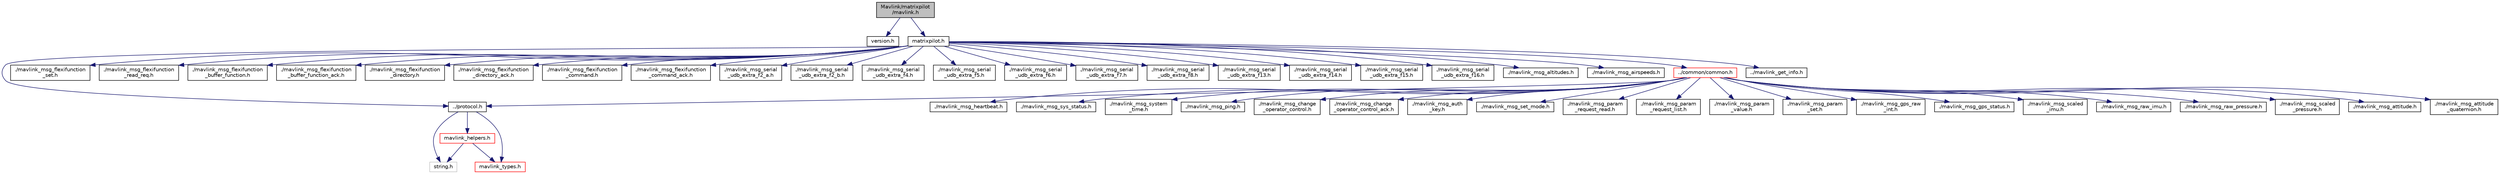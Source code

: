 digraph "Mavlink/matrixpilot/mavlink.h"
{
  edge [fontname="Helvetica",fontsize="10",labelfontname="Helvetica",labelfontsize="10"];
  node [fontname="Helvetica",fontsize="10",shape=record];
  Node0 [label="Mavlink/matrixpilot\l/mavlink.h",height=0.2,width=0.4,color="black", fillcolor="grey75", style="filled", fontcolor="black"];
  Node0 -> Node1 [color="midnightblue",fontsize="10",style="solid",fontname="Helvetica"];
  Node1 [label="version.h",height=0.2,width=0.4,color="black", fillcolor="white", style="filled",URL="$matrixpilot_2version_8h.html",tooltip="MAVLink comm protocol built from matrixpilot.xml. "];
  Node0 -> Node2 [color="midnightblue",fontsize="10",style="solid",fontname="Helvetica"];
  Node2 [label="matrixpilot.h",height=0.2,width=0.4,color="black", fillcolor="white", style="filled",URL="$matrixpilot_8h.html",tooltip="MAVLink comm protocol generated from matrixpilot.xml. "];
  Node2 -> Node3 [color="midnightblue",fontsize="10",style="solid",fontname="Helvetica"];
  Node3 [label="../protocol.h",height=0.2,width=0.4,color="black", fillcolor="white", style="filled",URL="$protocol_8h_source.html"];
  Node3 -> Node4 [color="midnightblue",fontsize="10",style="solid",fontname="Helvetica"];
  Node4 [label="string.h",height=0.2,width=0.4,color="grey75", fillcolor="white", style="filled"];
  Node3 -> Node5 [color="midnightblue",fontsize="10",style="solid",fontname="Helvetica"];
  Node5 [label="mavlink_types.h",height=0.2,width=0.4,color="red", fillcolor="white", style="filled",URL="$mavlink__types_8h_source.html"];
  Node3 -> Node7 [color="midnightblue",fontsize="10",style="solid",fontname="Helvetica"];
  Node7 [label="mavlink_helpers.h",height=0.2,width=0.4,color="red", fillcolor="white", style="filled",URL="$mavlink__helpers_8h_source.html"];
  Node7 -> Node4 [color="midnightblue",fontsize="10",style="solid",fontname="Helvetica"];
  Node7 -> Node5 [color="midnightblue",fontsize="10",style="solid",fontname="Helvetica"];
  Node2 -> Node13 [color="midnightblue",fontsize="10",style="solid",fontname="Helvetica"];
  Node13 [label="./mavlink_msg_flexifunction\l_set.h",height=0.2,width=0.4,color="black", fillcolor="white", style="filled",URL="$mavlink__msg__flexifunction__set_8h_source.html"];
  Node2 -> Node14 [color="midnightblue",fontsize="10",style="solid",fontname="Helvetica"];
  Node14 [label="./mavlink_msg_flexifunction\l_read_req.h",height=0.2,width=0.4,color="black", fillcolor="white", style="filled",URL="$mavlink__msg__flexifunction__read__req_8h_source.html"];
  Node2 -> Node15 [color="midnightblue",fontsize="10",style="solid",fontname="Helvetica"];
  Node15 [label="./mavlink_msg_flexifunction\l_buffer_function.h",height=0.2,width=0.4,color="black", fillcolor="white", style="filled",URL="$mavlink__msg__flexifunction__buffer__function_8h_source.html"];
  Node2 -> Node16 [color="midnightblue",fontsize="10",style="solid",fontname="Helvetica"];
  Node16 [label="./mavlink_msg_flexifunction\l_buffer_function_ack.h",height=0.2,width=0.4,color="black", fillcolor="white", style="filled",URL="$mavlink__msg__flexifunction__buffer__function__ack_8h_source.html"];
  Node2 -> Node17 [color="midnightblue",fontsize="10",style="solid",fontname="Helvetica"];
  Node17 [label="./mavlink_msg_flexifunction\l_directory.h",height=0.2,width=0.4,color="black", fillcolor="white", style="filled",URL="$mavlink__msg__flexifunction__directory_8h_source.html"];
  Node2 -> Node18 [color="midnightblue",fontsize="10",style="solid",fontname="Helvetica"];
  Node18 [label="./mavlink_msg_flexifunction\l_directory_ack.h",height=0.2,width=0.4,color="black", fillcolor="white", style="filled",URL="$mavlink__msg__flexifunction__directory__ack_8h_source.html"];
  Node2 -> Node19 [color="midnightblue",fontsize="10",style="solid",fontname="Helvetica"];
  Node19 [label="./mavlink_msg_flexifunction\l_command.h",height=0.2,width=0.4,color="black", fillcolor="white", style="filled",URL="$mavlink__msg__flexifunction__command_8h_source.html"];
  Node2 -> Node20 [color="midnightblue",fontsize="10",style="solid",fontname="Helvetica"];
  Node20 [label="./mavlink_msg_flexifunction\l_command_ack.h",height=0.2,width=0.4,color="black", fillcolor="white", style="filled",URL="$mavlink__msg__flexifunction__command__ack_8h_source.html"];
  Node2 -> Node21 [color="midnightblue",fontsize="10",style="solid",fontname="Helvetica"];
  Node21 [label="./mavlink_msg_serial\l_udb_extra_f2_a.h",height=0.2,width=0.4,color="black", fillcolor="white", style="filled",URL="$mavlink__msg__serial__udb__extra__f2__a_8h_source.html"];
  Node2 -> Node22 [color="midnightblue",fontsize="10",style="solid",fontname="Helvetica"];
  Node22 [label="./mavlink_msg_serial\l_udb_extra_f2_b.h",height=0.2,width=0.4,color="black", fillcolor="white", style="filled",URL="$mavlink__msg__serial__udb__extra__f2__b_8h_source.html"];
  Node2 -> Node23 [color="midnightblue",fontsize="10",style="solid",fontname="Helvetica"];
  Node23 [label="./mavlink_msg_serial\l_udb_extra_f4.h",height=0.2,width=0.4,color="black", fillcolor="white", style="filled",URL="$mavlink__msg__serial__udb__extra__f4_8h_source.html"];
  Node2 -> Node24 [color="midnightblue",fontsize="10",style="solid",fontname="Helvetica"];
  Node24 [label="./mavlink_msg_serial\l_udb_extra_f5.h",height=0.2,width=0.4,color="black", fillcolor="white", style="filled",URL="$mavlink__msg__serial__udb__extra__f5_8h_source.html"];
  Node2 -> Node25 [color="midnightblue",fontsize="10",style="solid",fontname="Helvetica"];
  Node25 [label="./mavlink_msg_serial\l_udb_extra_f6.h",height=0.2,width=0.4,color="black", fillcolor="white", style="filled",URL="$mavlink__msg__serial__udb__extra__f6_8h_source.html"];
  Node2 -> Node26 [color="midnightblue",fontsize="10",style="solid",fontname="Helvetica"];
  Node26 [label="./mavlink_msg_serial\l_udb_extra_f7.h",height=0.2,width=0.4,color="black", fillcolor="white", style="filled",URL="$mavlink__msg__serial__udb__extra__f7_8h_source.html"];
  Node2 -> Node27 [color="midnightblue",fontsize="10",style="solid",fontname="Helvetica"];
  Node27 [label="./mavlink_msg_serial\l_udb_extra_f8.h",height=0.2,width=0.4,color="black", fillcolor="white", style="filled",URL="$mavlink__msg__serial__udb__extra__f8_8h_source.html"];
  Node2 -> Node28 [color="midnightblue",fontsize="10",style="solid",fontname="Helvetica"];
  Node28 [label="./mavlink_msg_serial\l_udb_extra_f13.h",height=0.2,width=0.4,color="black", fillcolor="white", style="filled",URL="$mavlink__msg__serial__udb__extra__f13_8h_source.html"];
  Node2 -> Node29 [color="midnightblue",fontsize="10",style="solid",fontname="Helvetica"];
  Node29 [label="./mavlink_msg_serial\l_udb_extra_f14.h",height=0.2,width=0.4,color="black", fillcolor="white", style="filled",URL="$mavlink__msg__serial__udb__extra__f14_8h_source.html"];
  Node2 -> Node30 [color="midnightblue",fontsize="10",style="solid",fontname="Helvetica"];
  Node30 [label="./mavlink_msg_serial\l_udb_extra_f15.h",height=0.2,width=0.4,color="black", fillcolor="white", style="filled",URL="$mavlink__msg__serial__udb__extra__f15_8h_source.html"];
  Node2 -> Node31 [color="midnightblue",fontsize="10",style="solid",fontname="Helvetica"];
  Node31 [label="./mavlink_msg_serial\l_udb_extra_f16.h",height=0.2,width=0.4,color="black", fillcolor="white", style="filled",URL="$mavlink__msg__serial__udb__extra__f16_8h_source.html"];
  Node2 -> Node32 [color="midnightblue",fontsize="10",style="solid",fontname="Helvetica"];
  Node32 [label="./mavlink_msg_altitudes.h",height=0.2,width=0.4,color="black", fillcolor="white", style="filled",URL="$mavlink__msg__altitudes_8h_source.html"];
  Node2 -> Node33 [color="midnightblue",fontsize="10",style="solid",fontname="Helvetica"];
  Node33 [label="./mavlink_msg_airspeeds.h",height=0.2,width=0.4,color="black", fillcolor="white", style="filled",URL="$mavlink__msg__airspeeds_8h_source.html"];
  Node2 -> Node34 [color="midnightblue",fontsize="10",style="solid",fontname="Helvetica"];
  Node34 [label="../common/common.h",height=0.2,width=0.4,color="red", fillcolor="white", style="filled",URL="$common_8h.html",tooltip="MAVLink comm protocol generated from common.xml. "];
  Node34 -> Node3 [color="midnightblue",fontsize="10",style="solid",fontname="Helvetica"];
  Node34 -> Node35 [color="midnightblue",fontsize="10",style="solid",fontname="Helvetica"];
  Node35 [label="./mavlink_msg_heartbeat.h",height=0.2,width=0.4,color="black", fillcolor="white", style="filled",URL="$common_2mavlink__msg__heartbeat_8h_source.html"];
  Node34 -> Node36 [color="midnightblue",fontsize="10",style="solid",fontname="Helvetica"];
  Node36 [label="./mavlink_msg_sys_status.h",height=0.2,width=0.4,color="black", fillcolor="white", style="filled",URL="$mavlink__msg__sys__status_8h_source.html"];
  Node34 -> Node37 [color="midnightblue",fontsize="10",style="solid",fontname="Helvetica"];
  Node37 [label="./mavlink_msg_system\l_time.h",height=0.2,width=0.4,color="black", fillcolor="white", style="filled",URL="$mavlink__msg__system__time_8h_source.html"];
  Node34 -> Node38 [color="midnightblue",fontsize="10",style="solid",fontname="Helvetica"];
  Node38 [label="./mavlink_msg_ping.h",height=0.2,width=0.4,color="black", fillcolor="white", style="filled",URL="$mavlink__msg__ping_8h_source.html"];
  Node34 -> Node39 [color="midnightblue",fontsize="10",style="solid",fontname="Helvetica"];
  Node39 [label="./mavlink_msg_change\l_operator_control.h",height=0.2,width=0.4,color="black", fillcolor="white", style="filled",URL="$mavlink__msg__change__operator__control_8h_source.html"];
  Node34 -> Node40 [color="midnightblue",fontsize="10",style="solid",fontname="Helvetica"];
  Node40 [label="./mavlink_msg_change\l_operator_control_ack.h",height=0.2,width=0.4,color="black", fillcolor="white", style="filled",URL="$mavlink__msg__change__operator__control__ack_8h_source.html"];
  Node34 -> Node41 [color="midnightblue",fontsize="10",style="solid",fontname="Helvetica"];
  Node41 [label="./mavlink_msg_auth\l_key.h",height=0.2,width=0.4,color="black", fillcolor="white", style="filled",URL="$mavlink__msg__auth__key_8h_source.html"];
  Node34 -> Node42 [color="midnightblue",fontsize="10",style="solid",fontname="Helvetica"];
  Node42 [label="./mavlink_msg_set_mode.h",height=0.2,width=0.4,color="black", fillcolor="white", style="filled",URL="$mavlink__msg__set__mode_8h_source.html"];
  Node34 -> Node43 [color="midnightblue",fontsize="10",style="solid",fontname="Helvetica"];
  Node43 [label="./mavlink_msg_param\l_request_read.h",height=0.2,width=0.4,color="black", fillcolor="white", style="filled",URL="$mavlink__msg__param__request__read_8h_source.html"];
  Node34 -> Node44 [color="midnightblue",fontsize="10",style="solid",fontname="Helvetica"];
  Node44 [label="./mavlink_msg_param\l_request_list.h",height=0.2,width=0.4,color="black", fillcolor="white", style="filled",URL="$mavlink__msg__param__request__list_8h_source.html"];
  Node34 -> Node45 [color="midnightblue",fontsize="10",style="solid",fontname="Helvetica"];
  Node45 [label="./mavlink_msg_param\l_value.h",height=0.2,width=0.4,color="black", fillcolor="white", style="filled",URL="$mavlink__msg__param__value_8h_source.html"];
  Node34 -> Node46 [color="midnightblue",fontsize="10",style="solid",fontname="Helvetica"];
  Node46 [label="./mavlink_msg_param\l_set.h",height=0.2,width=0.4,color="black", fillcolor="white", style="filled",URL="$mavlink__msg__param__set_8h_source.html"];
  Node34 -> Node47 [color="midnightblue",fontsize="10",style="solid",fontname="Helvetica"];
  Node47 [label="./mavlink_msg_gps_raw\l_int.h",height=0.2,width=0.4,color="black", fillcolor="white", style="filled",URL="$mavlink__msg__gps__raw__int_8h_source.html"];
  Node34 -> Node48 [color="midnightblue",fontsize="10",style="solid",fontname="Helvetica"];
  Node48 [label="./mavlink_msg_gps_status.h",height=0.2,width=0.4,color="black", fillcolor="white", style="filled",URL="$mavlink__msg__gps__status_8h_source.html"];
  Node34 -> Node49 [color="midnightblue",fontsize="10",style="solid",fontname="Helvetica"];
  Node49 [label="./mavlink_msg_scaled\l_imu.h",height=0.2,width=0.4,color="black", fillcolor="white", style="filled",URL="$mavlink__msg__scaled__imu_8h_source.html"];
  Node34 -> Node50 [color="midnightblue",fontsize="10",style="solid",fontname="Helvetica"];
  Node50 [label="./mavlink_msg_raw_imu.h",height=0.2,width=0.4,color="black", fillcolor="white", style="filled",URL="$mavlink__msg__raw__imu_8h_source.html"];
  Node34 -> Node51 [color="midnightblue",fontsize="10",style="solid",fontname="Helvetica"];
  Node51 [label="./mavlink_msg_raw_pressure.h",height=0.2,width=0.4,color="black", fillcolor="white", style="filled",URL="$mavlink__msg__raw__pressure_8h_source.html"];
  Node34 -> Node52 [color="midnightblue",fontsize="10",style="solid",fontname="Helvetica"];
  Node52 [label="./mavlink_msg_scaled\l_pressure.h",height=0.2,width=0.4,color="black", fillcolor="white", style="filled",URL="$mavlink__msg__scaled__pressure_8h_source.html"];
  Node34 -> Node53 [color="midnightblue",fontsize="10",style="solid",fontname="Helvetica"];
  Node53 [label="./mavlink_msg_attitude.h",height=0.2,width=0.4,color="black", fillcolor="white", style="filled",URL="$mavlink__msg__attitude_8h_source.html"];
  Node34 -> Node54 [color="midnightblue",fontsize="10",style="solid",fontname="Helvetica"];
  Node54 [label="./mavlink_msg_attitude\l_quaternion.h",height=0.2,width=0.4,color="black", fillcolor="white", style="filled",URL="$mavlink__msg__attitude__quaternion_8h_source.html"];
  Node2 -> Node173 [color="midnightblue",fontsize="10",style="solid",fontname="Helvetica"];
  Node173 [label="../mavlink_get_info.h",height=0.2,width=0.4,color="black", fillcolor="white", style="filled",URL="$mavlink__get__info_8h_source.html"];
}
